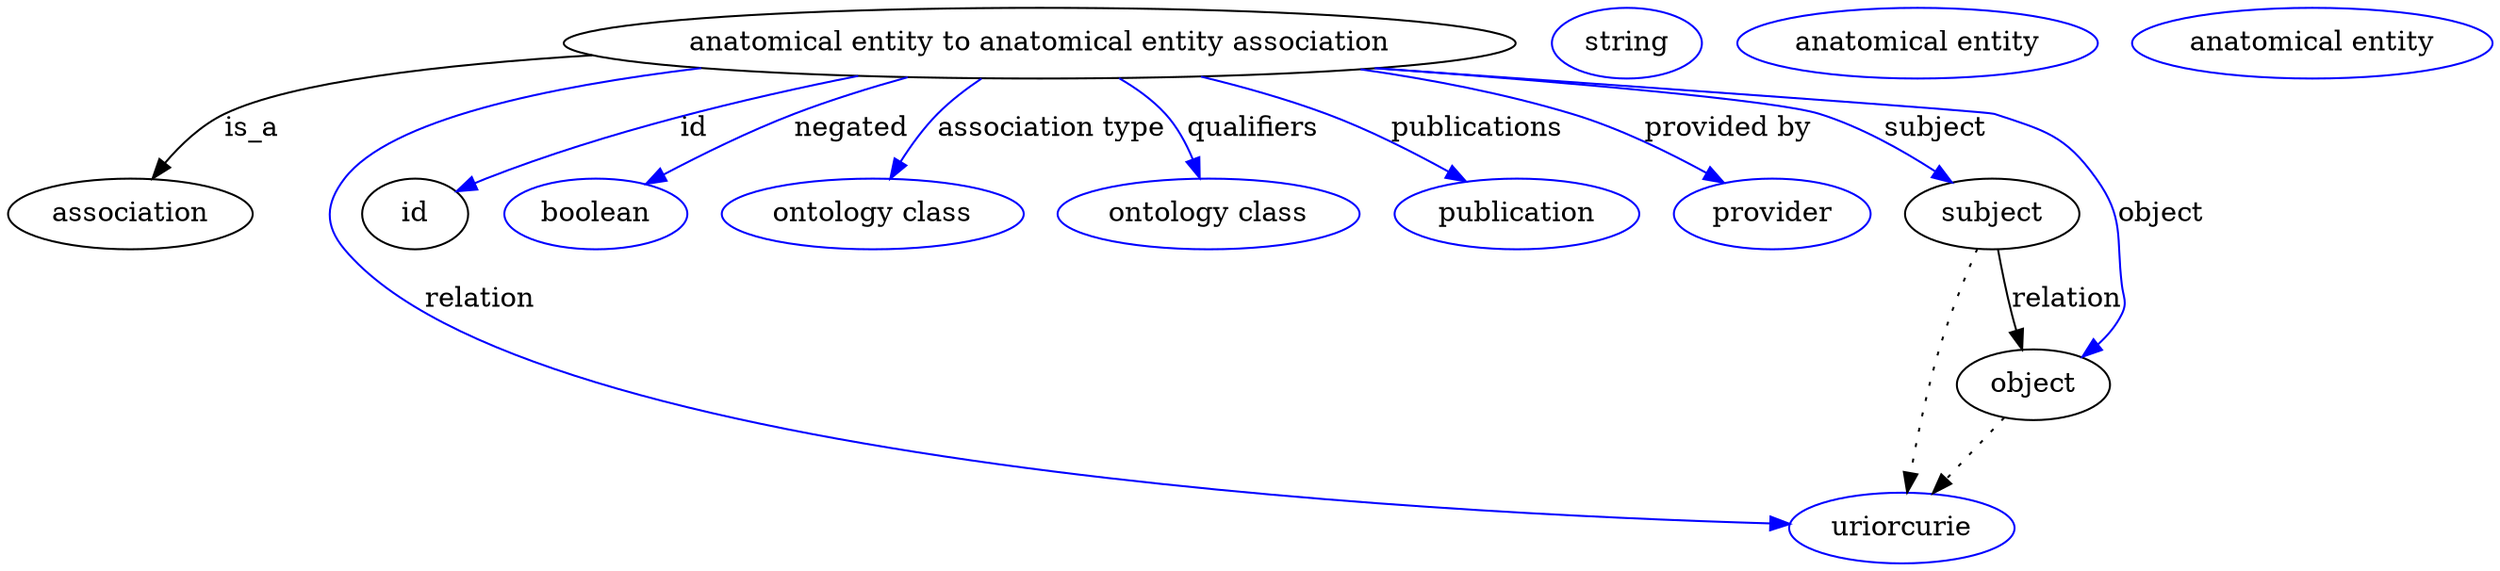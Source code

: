 digraph {
	graph [bb="0,0,1044.2,283"];
	node [label="\N"];
	"anatomical entity to anatomical entity association"	[height=0.5,
		label="anatomical entity to anatomical entity association",
		pos="454.05,265",
		width=5.1815];
	association	[height=0.5,
		pos="50.046,178",
		width=1.3902];
	"anatomical entity to anatomical entity association" -> association	[label=is_a,
		lp="103.05,221.5",
		pos="e,59.449,195.94 276.75,259.34 201.82,254.83 124.46,246.05 92.046,229 81.291,223.34 72.18,213.66 65.22,204.31"];
	relation	[color=blue,
		height=0.5,
		label=uriorcurie,
		pos="817.05,18",
		width=1.2638];
	"anatomical entity to anatomical entity association" -> relation	[color=blue,
		label=relation,
		lp="211.05,134.5",
		pos="e,771.99,21.364 288.61,256.66 191.99,246.04 97.891,220.58 147.05,160 224.67,64.341 615.82,31.152 761.91,21.983",
		style=solid];
	id	[height=0.5,
		pos="183.05,178",
		width=0.75];
	"anatomical entity to anatomical entity association" -> id	[color=blue,
		label=id,
		lp="320.55,221.5",
		pos="e,204.19,189.46 386.22,248.14 363.48,242.5 338.06,235.84 315.05,229 271.8,216.15 260.84,212.99 219.05,196 217.22,195.26 215.36,194.47 \
213.48,193.66",
		style=solid];
	negated	[color=blue,
		height=0.5,
		label=boolean,
		pos="266.05,178",
		width=1.0652];
	"anatomical entity to anatomical entity association" -> negated	[color=blue,
		label=negated,
		lp="379.55,221.5",
		pos="e,289.01,192.72 404.65,247.57 389.51,242.12 372.92,235.71 358.05,229 337.63,219.79 315.56,207.87 298.16,197.97",
		style=solid];
	"association type"	[color=blue,
		height=0.5,
		label="ontology class",
		pos="384.05,178",
		width=1.7151];
	"anatomical entity to anatomical entity association" -> "association type"	[color=blue,
		label="association type",
		lp="459.05,221.5",
		pos="e,392.99,196.02 432.75,246.85 426.68,241.47 420.3,235.28 415.05,229 408.85,221.6 403.01,212.86 398.1,204.77",
		style=solid];
	qualifiers	[color=blue,
		height=0.5,
		label="ontology class",
		pos="525.05,178",
		width=1.7151];
	"anatomical entity to anatomical entity association" -> qualifiers	[color=blue,
		label=qualifiers,
		lp="537.55,221.5",
		pos="e,520.12,195.99 483.18,247.06 490.33,241.93 497.51,235.81 503.05,229 508.66,222.09 513.11,213.53 516.5,205.46",
		style=solid];
	publications	[color=blue,
		height=0.5,
		label=publication,
		pos="655.05,178",
		width=1.3902];
	"anatomical entity to anatomical entity association" -> publications	[color=blue,
		label=publications,
		lp="630.55,221.5",
		pos="e,631.86,194.02 514.45,247.93 531.71,242.63 550.37,236.22 567.05,229 586.37,220.64 606.88,209.15 623.23,199.29",
		style=solid];
	"provided by"	[color=blue,
		height=0.5,
		label=provider,
		pos="763.05,178",
		width=1.1193];
	"anatomical entity to anatomical entity association" -> "provided by"	[color=blue,
		label="provided by",
		lp="736.05,221.5",
		pos="e,740.93,193.28 574.56,251.25 605.51,246.1 638.42,238.93 668.05,229 690.47,221.49 714,209.14 732.04,198.59",
		style=solid];
	subject	[height=0.5,
		pos="857.05,178",
		width=0.99297];
	"anatomical entity to anatomical entity association" -> subject	[color=blue,
		label=subject,
		lp="823.55,221.5",
		pos="e,838.18,193.46 585.9,252.19 665.52,244.59 755.02,235.04 773.05,229 793.41,222.18 814.17,209.88 829.96,199.19",
		style=solid];
	object	[height=0.5,
		pos="877.05,91",
		width=0.9027];
	"anatomical entity to anatomical entity association" -> object	[color=blue,
		label=object,
		lp="929.05,178",
		pos="e,896.84,105.43 586.92,252.34 700.34,242.36 845.46,229.52 847.05,229 874.15,220.18 885.38,219.13 902.05,196 916.42,176.06 911.36,\
166.44 914.05,142 914.77,135.37 916.68,133.12 914.05,127 911.77,121.72 908.27,116.87 904.31,112.56",
		style=solid];
	association_id	[color=blue,
		height=0.5,
		label=string,
		pos="689.05,265",
		width=0.84854];
	subject -> relation	[pos="e,820.16,36.027 851.35,160.08 846.85,146.39 840.61,126.58 836.05,109 830.61,88.036 825.6,64.025 822.09,46.079",
		style=dotted];
	subject -> object	[label=relation,
		lp="889.05,134.5",
		pos="e,873.07,108.89 861.09,159.8 863.85,148.09 867.55,132.34 870.7,118.97"];
	"anatomical entity to anatomical entity association_subject"	[color=blue,
		height=0.5,
		label="anatomical entity",
		pos="810.05,265",
		width=2.004];
	object -> relation	[pos="e,830.74,35.205 863.73,74.243 855.99,65.088 846.09,53.364 837.39,43.074",
		style=dotted];
	"anatomical entity to anatomical entity association_object"	[color=blue,
		height=0.5,
		label="anatomical entity",
		pos="972.05,265",
		width=2.004];
}
